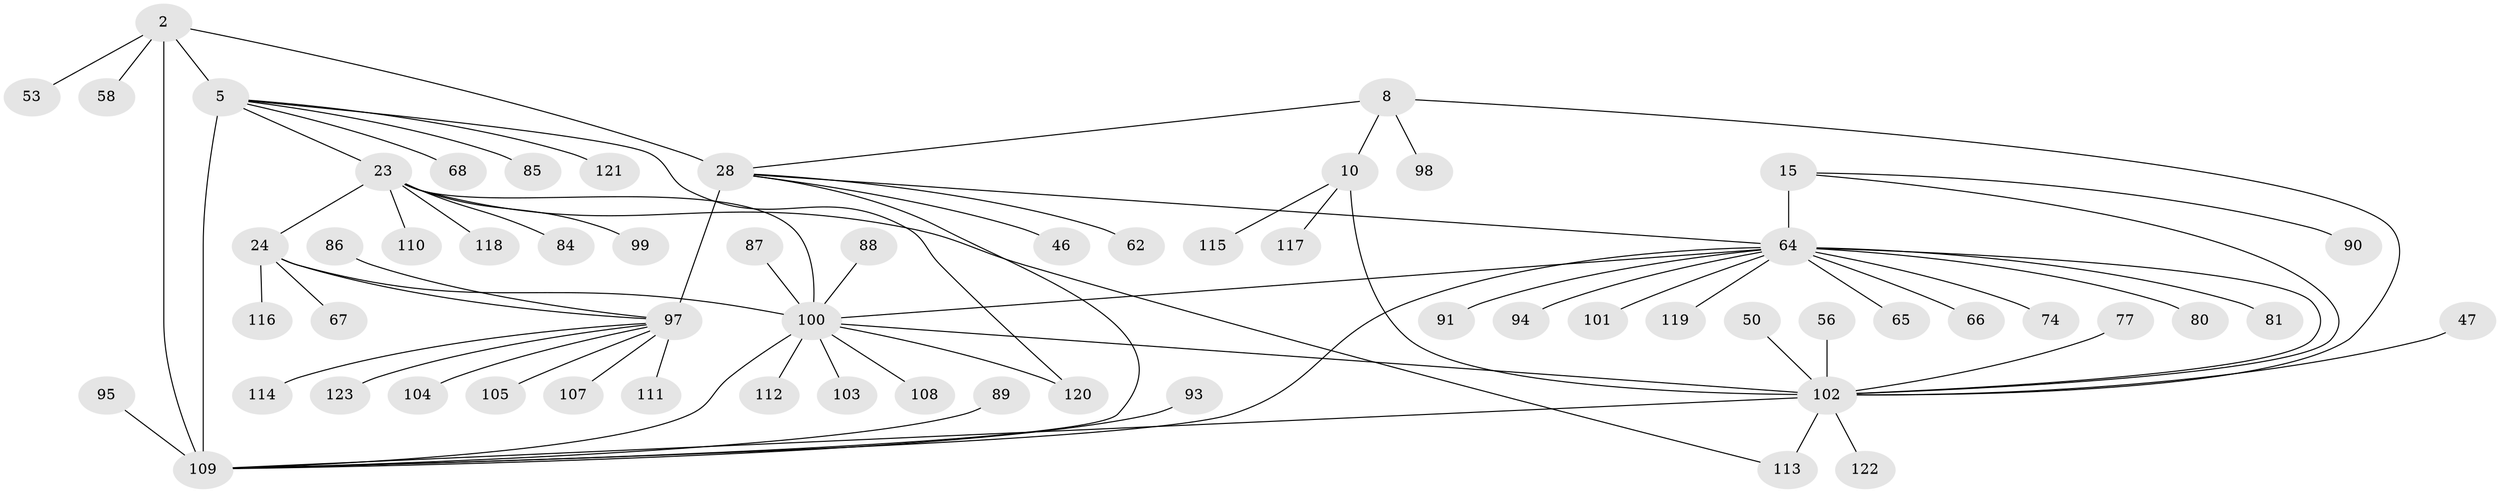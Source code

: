 // original degree distribution, {6: 0.032520325203252036, 7: 0.056910569105691054, 14: 0.024390243902439025, 8: 0.024390243902439025, 9: 0.04065040650406504, 5: 0.016260162601626018, 10: 0.024390243902439025, 13: 0.008130081300813009, 11: 0.016260162601626018, 1: 0.5772357723577236, 2: 0.16260162601626016, 3: 0.016260162601626018}
// Generated by graph-tools (version 1.1) at 2025/54/03/09/25 04:54:59]
// undirected, 61 vertices, 74 edges
graph export_dot {
graph [start="1"]
  node [color=gray90,style=filled];
  2 [super="+1"];
  5 [super="+4"];
  8 [super="+7"];
  10 [super="+9"];
  15 [super="+14"];
  23 [super="+22"];
  24 [super="+19"];
  28 [super="+27"];
  46;
  47;
  50;
  53;
  56;
  58;
  62;
  64 [super="+35+18+32+39+59+60+40+41+42+48"];
  65;
  66;
  67;
  68;
  74;
  77;
  80;
  81 [super="+52"];
  84;
  85;
  86;
  87;
  88;
  89;
  90;
  91;
  93 [super="+49"];
  94;
  95;
  97 [super="+92+72"];
  98;
  99;
  100 [super="+96+34+38+63+73"];
  101;
  102 [super="+12"];
  103;
  104;
  105;
  107 [super="+75"];
  108;
  109 [super="+76"];
  110 [super="+106"];
  111;
  112;
  113 [super="+83"];
  114;
  115;
  116;
  117;
  118 [super="+79"];
  119;
  120;
  121;
  122;
  123;
  2 -- 5 [weight=4];
  2 -- 53;
  2 -- 58;
  2 -- 28;
  2 -- 109 [weight=4];
  5 -- 23;
  5 -- 68;
  5 -- 121;
  5 -- 85;
  5 -- 120;
  5 -- 109 [weight=4];
  8 -- 10 [weight=4];
  8 -- 28;
  8 -- 98;
  8 -- 102 [weight=4];
  10 -- 115;
  10 -- 117;
  10 -- 102 [weight=4];
  15 -- 90;
  15 -- 64 [weight=8];
  15 -- 102;
  23 -- 24 [weight=4];
  23 -- 84;
  23 -- 99;
  23 -- 113;
  23 -- 118;
  23 -- 110;
  23 -- 100 [weight=4];
  24 -- 67;
  24 -- 116;
  24 -- 100 [weight=4];
  24 -- 97;
  28 -- 46;
  28 -- 62;
  28 -- 64;
  28 -- 97 [weight=8];
  28 -- 109;
  47 -- 102;
  50 -- 102;
  56 -- 102;
  64 -- 65;
  64 -- 66;
  64 -- 74;
  64 -- 80;
  64 -- 81;
  64 -- 91;
  64 -- 94;
  64 -- 100 [weight=3];
  64 -- 101;
  64 -- 119;
  64 -- 102 [weight=2];
  64 -- 109;
  77 -- 102;
  86 -- 97;
  87 -- 100;
  88 -- 100;
  89 -- 109;
  93 -- 109;
  95 -- 109;
  97 -- 104;
  97 -- 105;
  97 -- 107;
  97 -- 111;
  97 -- 114;
  97 -- 123;
  100 -- 103;
  100 -- 108;
  100 -- 112;
  100 -- 120;
  100 -- 102;
  100 -- 109;
  102 -- 113 [weight=2];
  102 -- 122;
  102 -- 109 [weight=2];
}
